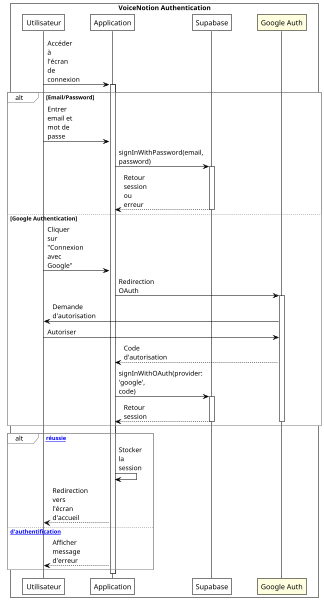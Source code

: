 @startuml VoiceNotion Authentication Sequence
!theme plain

' Force 4:3 aspect ratio with proper spacing
scale 800*600

' Styling to match the example
skinparam sequenceArrowThickness 1
skinparam roundcorner 0
skinparam maxmessagesize 50
skinparam responseMessageBelowArrow true
skinparam sequenceMessageAlign left
skinparam lifelineStrategy solid
skinparam participantPadding 20
skinparam boxPadding 10
skinparam sequenceReferenceHeaderBackgroundColor white
skinparam sequenceReferenceBackgroundColor white
skinparam sequenceReferenceBorderColor gray
skinparam sequenceGroupHeaderFontStyle normal
skinparam sequenceGroupBorderColor gray
skinparam sequenceGroupBackgroundColor white

' Title in a box
box "VoiceNotion Authentication" #white
participant "Utilisateur" as User
participant "Application" as App
participant "Supabase" as Supabase
participant "Google Auth" as Google #lightyellow
end box

' Main sequence
User -> App: Accéder à l'écran de connexion
activate App

' Alternative authentication methods
alt Email/Password
    User -> App: Entrer email et mot de passe
    App -> Supabase: signInWithPassword(email, password)
    activate Supabase
    
    Supabase --> App: Retour session ou erreur
    deactivate Supabase
    
else Google Authentication
    User -> App: Cliquer sur "Connexion avec Google"
    App -> Google: Redirection OAuth
    activate Google
    
    Google -> User: Demande d'autorisation
    User -> Google: Autoriser
    Google --> App: Code d'autorisation
    
    App -> Supabase: signInWithOAuth(provider: 'google', code)
    activate Supabase
    
    Supabase --> App: Retour session
    deactivate Supabase
    deactivate Google
end

' Result handling
alt [Authentification réussie]
    App -> App: Stocker la session
    App --> User: Redirection vers l'écran d'accueil
else [Échec d'authentification]
    App --> User: Afficher message d'erreur
end

deactivate App

@enduml 